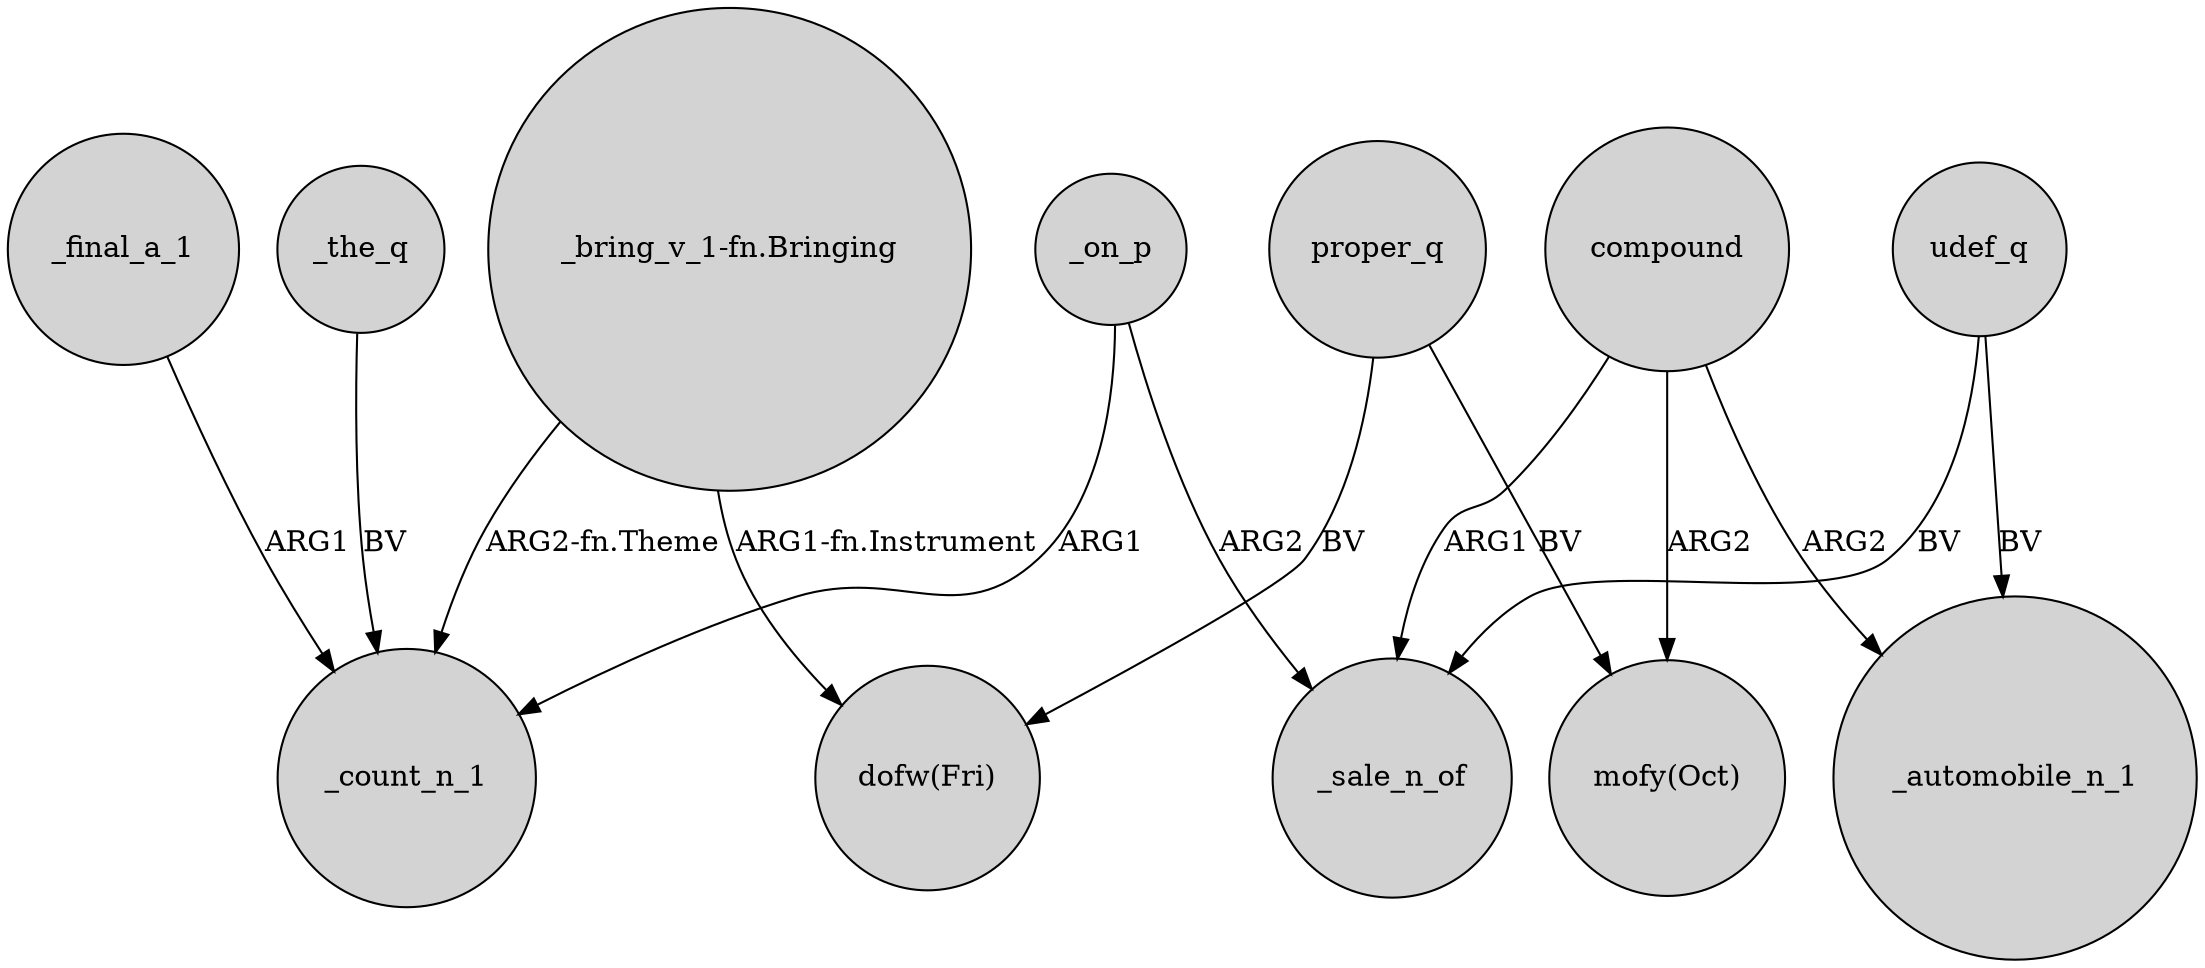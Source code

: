 digraph {
	node [shape=circle style=filled]
	_on_p -> _count_n_1 [label=ARG1]
	_on_p -> _sale_n_of [label=ARG2]
	"_bring_v_1-fn.Bringing" -> _count_n_1 [label="ARG2-fn.Theme"]
	compound -> "mofy(Oct)" [label=ARG2]
	proper_q -> "dofw(Fri)" [label=BV]
	proper_q -> "mofy(Oct)" [label=BV]
	compound -> _automobile_n_1 [label=ARG2]
	"_bring_v_1-fn.Bringing" -> "dofw(Fri)" [label="ARG1-fn.Instrument"]
	_final_a_1 -> _count_n_1 [label=ARG1]
	compound -> _sale_n_of [label=ARG1]
	udef_q -> _automobile_n_1 [label=BV]
	_the_q -> _count_n_1 [label=BV]
	udef_q -> _sale_n_of [label=BV]
}
